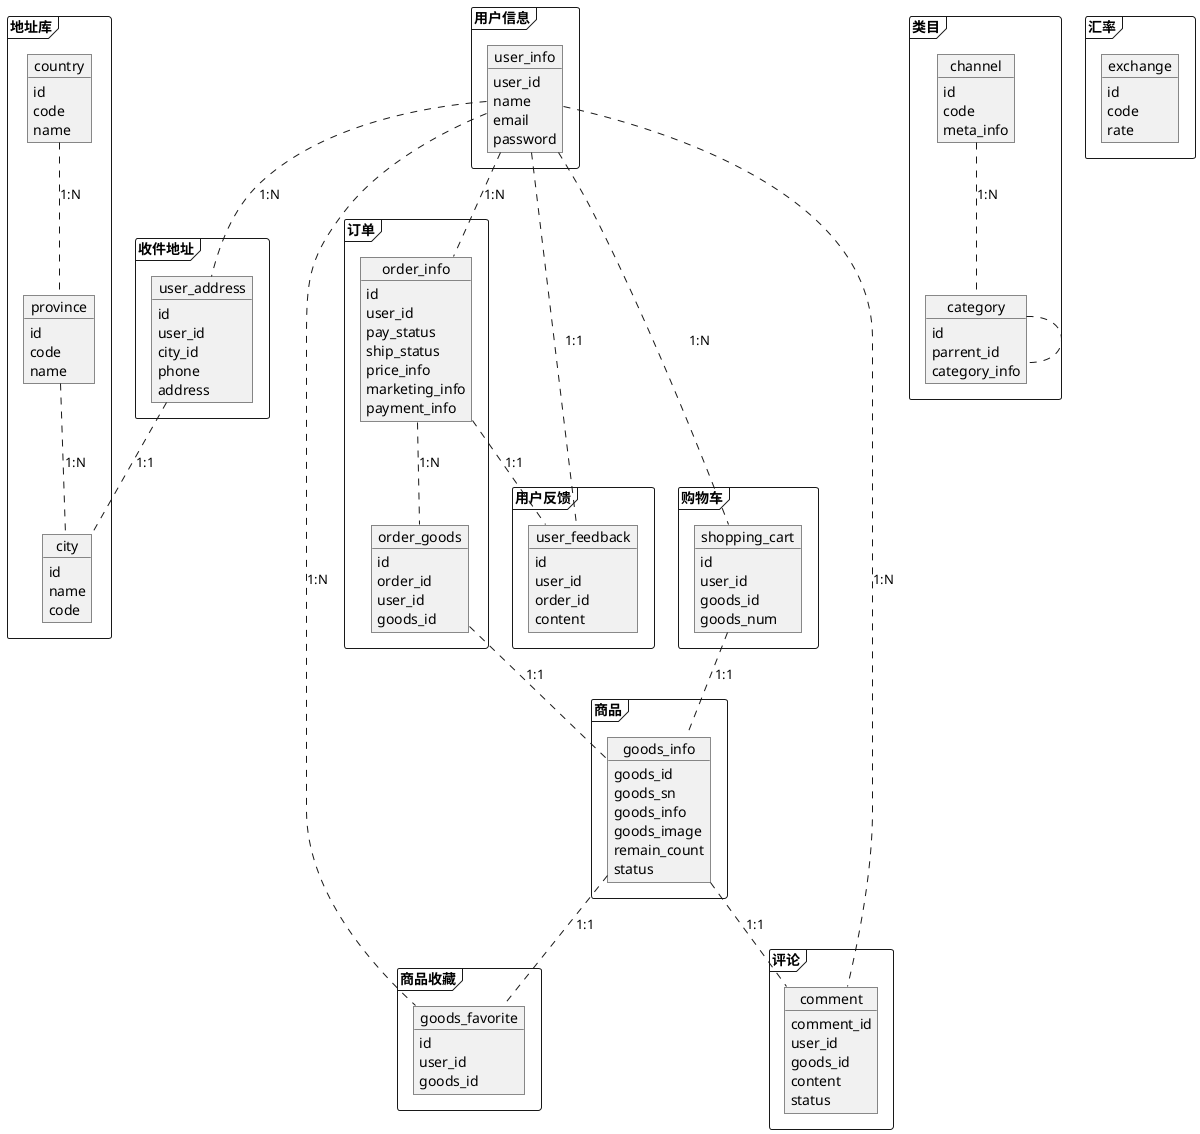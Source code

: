 @startuml


frame 用户信息 {
object user_info {
    user_id
    name
    email
    password
}
}


frame 收件地址{
object user_address {
    id
    user_id
    city_id
    phone
    address
}
}

frame 订单 {
object order_info {
    id
    user_id
    pay_status
    ship_status
    price_info
    marketing_info
    payment_info
}

object order_goods {
    id
    order_id
    user_id
    goods_id
}
}

frame 商品{
object goods_info {
    goods_id
    goods_sn
    goods_info
    goods_image
    remain_count
    status
}
}

frame 商品收藏{
object goods_favorite {
    id
    user_id
    goods_id
}
}

frame 用户反馈{
object user_feedback {
    id
    user_id
    order_id
    content
}
}

frame 类目 {
object category {
    id
    parrent_id
    category_info
}

object channel {
    id
    code
    meta_info
}
}


frame 地址库{
object country {
    id
    code
    name
}

object province {
    id
    code
    name
}

object city {
    id
    name
    code
}
}


frame 购物车{
object shopping_cart {
    id
    user_id
    goods_id
    goods_num
}
}

frame 汇率{
object exchange {
    id
    code
    rate
}
}

frame 评论 {
    object comment {
        comment_id
        user_id
        goods_id
        content
        status
    }
}


user_info .. user_address : 1:N
country .. province : 1:N
province .. city : 1:N
user_address .. city : 1:1

user_info .. comment : 1:N
goods_info .. comment : 1:1

user_info .. goods_favorite : 1:N
goods_info .. goods_favorite : 1:1

user_info .. shopping_cart : 1:N
shopping_cart .. goods_info : 1:1

user_info .. user_feedback : 1:1
order_info .. user_feedback : 1:1

channel .. category : 1:N
category .. category

user_info .. order_info : 1:N
order_info .. order_goods : 1:N
order_goods .. goods_info : 1:1

@enduml